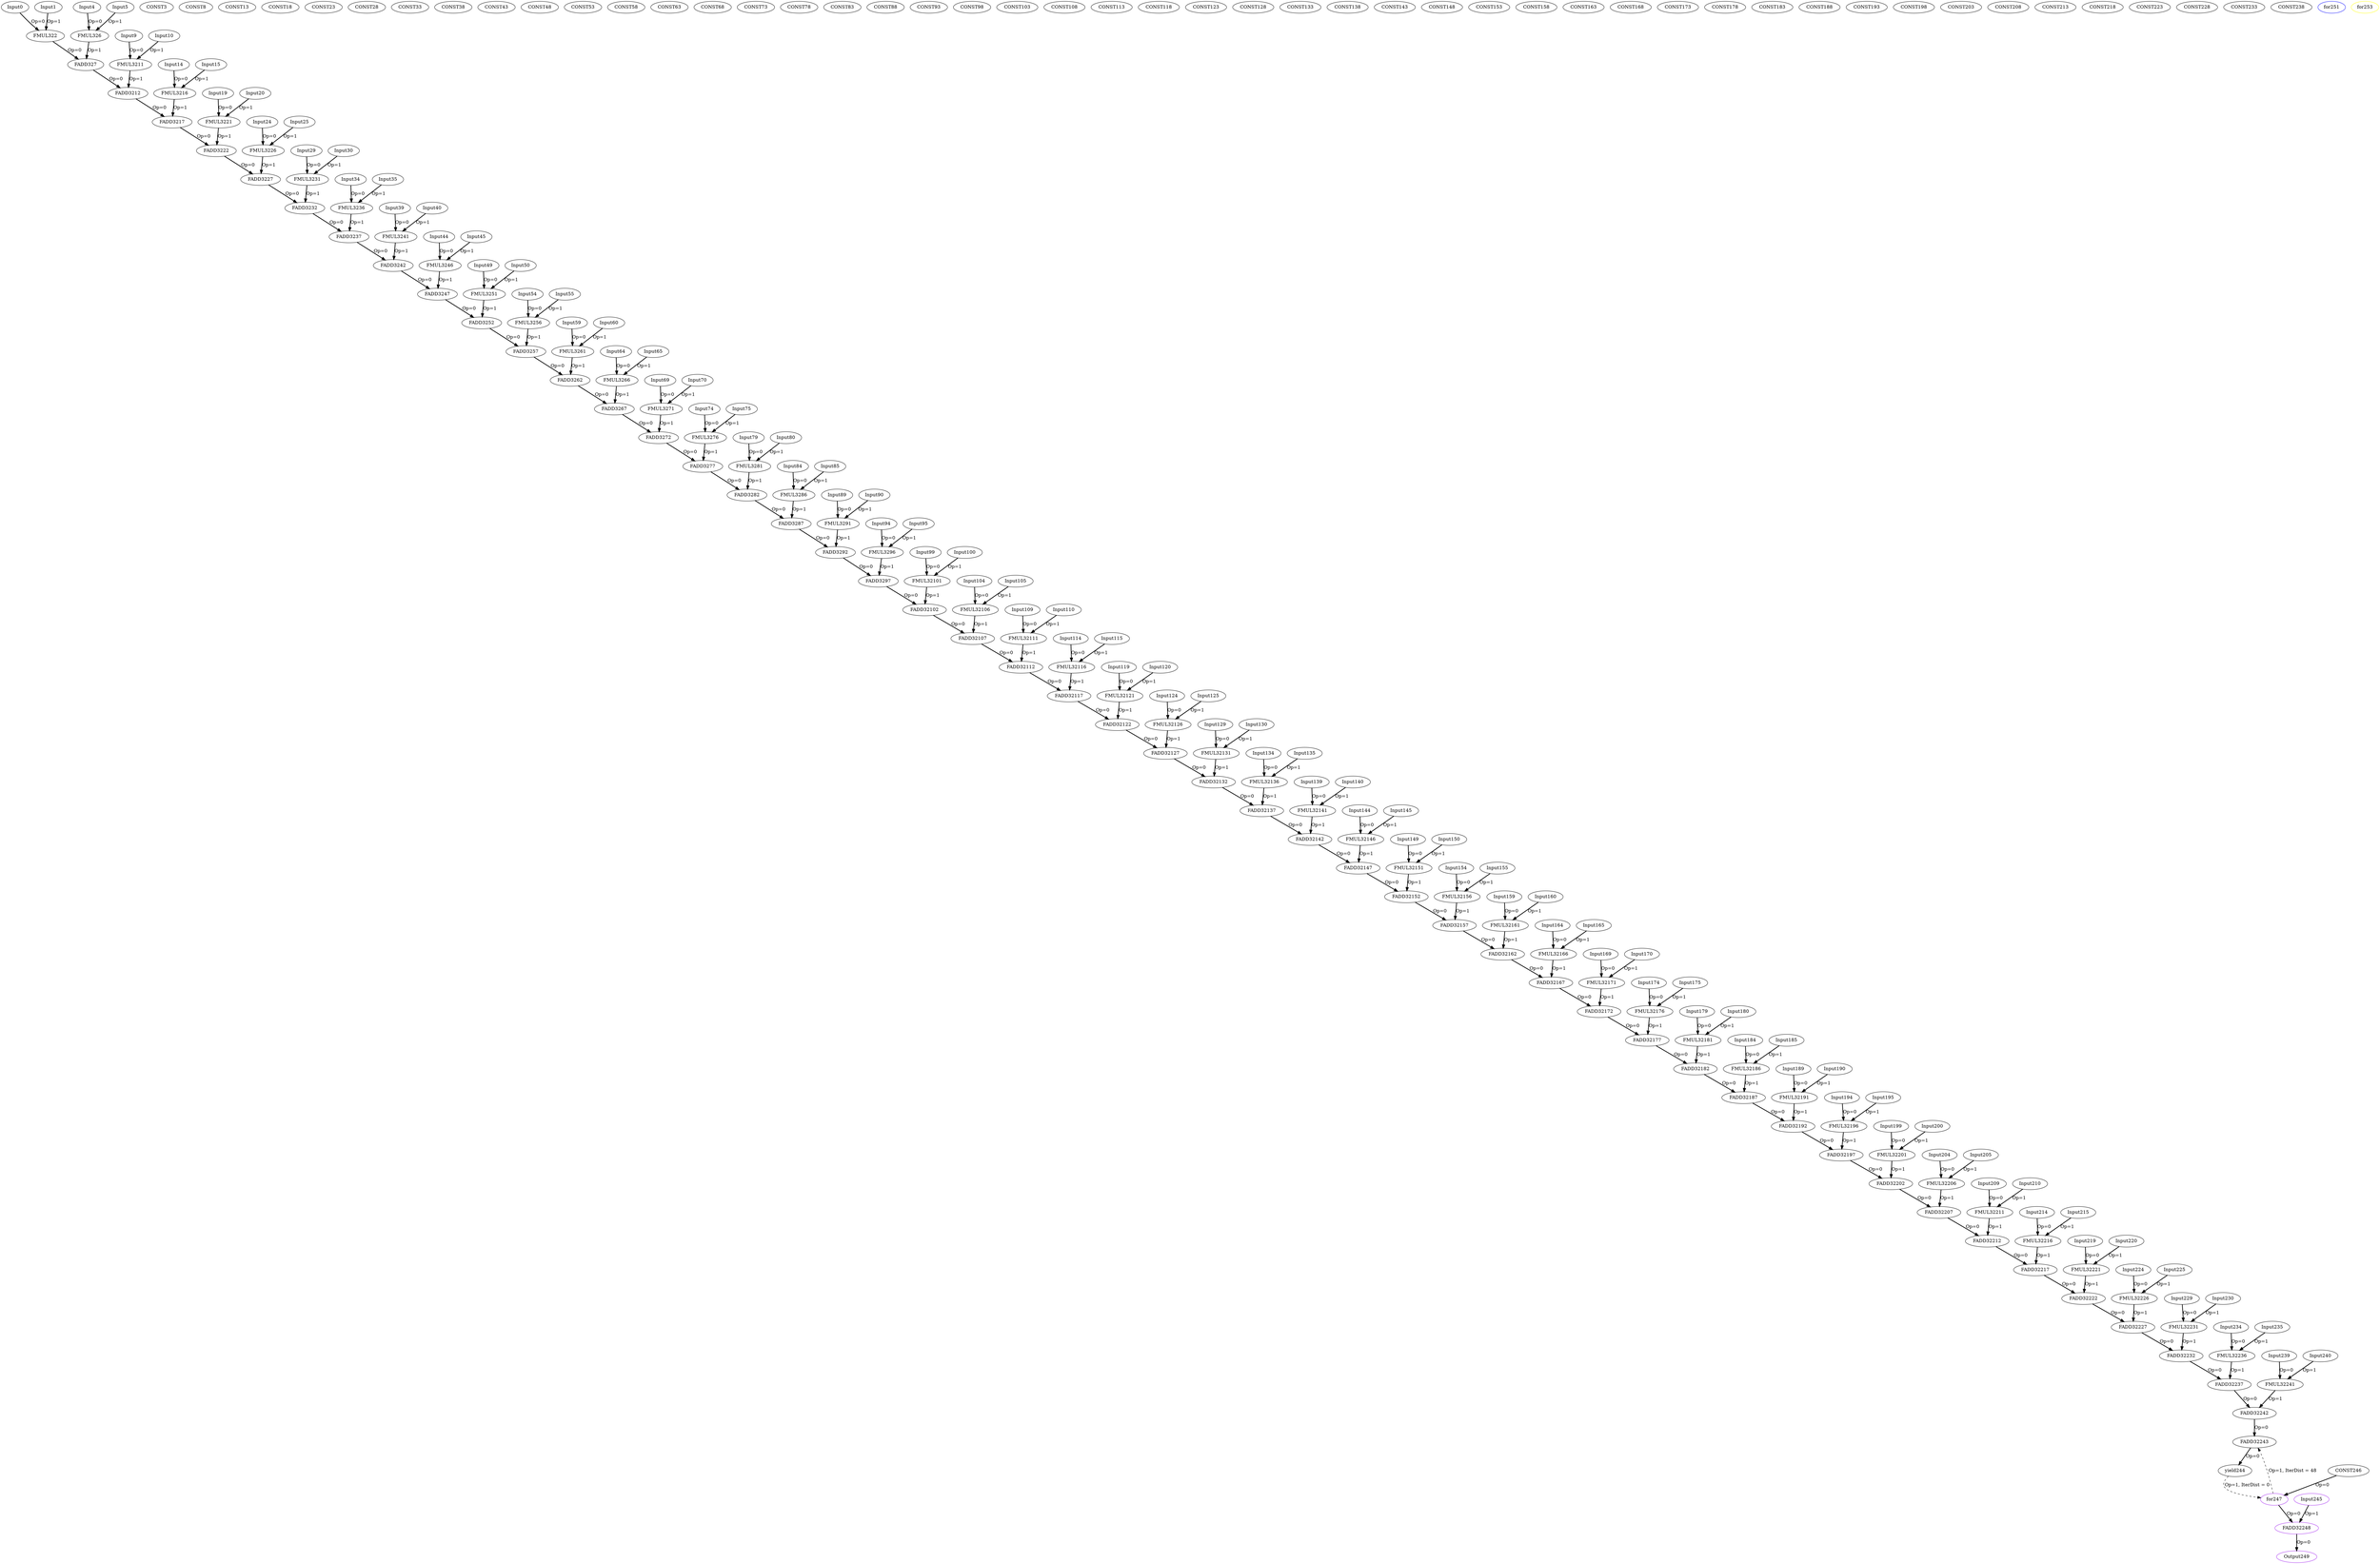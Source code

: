 Digraph G {
Input0[opcode = "Input", ref_name="conv2d_kernel_0_1", size="6144", offset="0,0", pattern="2048,3,-4092,58,-4068,2", color = black];
Input1[opcode = "Input", ref_name="conv2d_kernel_0_2", size="1176", offset="0,0", pattern="196,3,-392,58,-392,2", color = black];
FMUL322[opcode = "FMUL32", color = black];
CONST3[opcode = "CONST", color = black];
Input4[opcode = "Input", ref_name="conv2d_kernel_0_1", size="6144", offset="0,4", pattern="2048,3,-4092,58,-4068,2", color = black];
Input5[opcode = "Input", ref_name="conv2d_kernel_0_2", size="1176", offset="0,4", pattern="196,3,-392,58,-392,2", color = black];
FMUL326[opcode = "FMUL32", color = black];
FADD327[opcode = "FADD32", color = black];
CONST8[opcode = "CONST", color = black];
Input9[opcode = "Input", ref_name="conv2d_kernel_0_1", size="6144", offset="0,8", pattern="2048,3,-4092,58,-4068,2", color = black];
Input10[opcode = "Input", ref_name="conv2d_kernel_0_2", size="1176", offset="0,8", pattern="196,3,-392,58,-392,2", color = black];
FMUL3211[opcode = "FMUL32", color = black];
FADD3212[opcode = "FADD32", color = black];
CONST13[opcode = "CONST", color = black];
Input14[opcode = "Input", ref_name="conv2d_kernel_0_1", size="6144", offset="0,12", pattern="2048,3,-4092,58,-4068,2", color = black];
Input15[opcode = "Input", ref_name="conv2d_kernel_0_2", size="1176", offset="0,12", pattern="196,3,-392,58,-392,2", color = black];
FMUL3216[opcode = "FMUL32", color = black];
FADD3217[opcode = "FADD32", color = black];
CONST18[opcode = "CONST", color = black];
Input19[opcode = "Input", ref_name="conv2d_kernel_0_1", size="6144", offset="0,16", pattern="2048,3,-4092,58,-4068,2", color = black];
Input20[opcode = "Input", ref_name="conv2d_kernel_0_2", size="1176", offset="0,16", pattern="196,3,-392,58,-392,2", color = black];
FMUL3221[opcode = "FMUL32", color = black];
FADD3222[opcode = "FADD32", color = black];
CONST23[opcode = "CONST", color = black];
Input24[opcode = "Input", ref_name="conv2d_kernel_0_1", size="6144", offset="0,20", pattern="2048,3,-4092,58,-4068,2", color = black];
Input25[opcode = "Input", ref_name="conv2d_kernel_0_2", size="1176", offset="0,20", pattern="196,3,-392,58,-392,2", color = black];
FMUL3226[opcode = "FMUL32", color = black];
FADD3227[opcode = "FADD32", color = black];
CONST28[opcode = "CONST", color = black];
Input29[opcode = "Input", ref_name="conv2d_kernel_0_1", size="6144", offset="0,24", pattern="2048,3,-4092,58,-4068,2", color = black];
Input30[opcode = "Input", ref_name="conv2d_kernel_0_2", size="1176", offset="0,24", pattern="196,3,-392,58,-392,2", color = black];
FMUL3231[opcode = "FMUL32", color = black];
FADD3232[opcode = "FADD32", color = black];
CONST33[opcode = "CONST", color = black];
Input34[opcode = "Input", ref_name="conv2d_kernel_0_1", size="6144", offset="0,256", pattern="2048,3,-4092,58,-4068,2", color = black];
Input35[opcode = "Input", ref_name="conv2d_kernel_0_2", size="1176", offset="0,28", pattern="196,3,-392,58,-392,2", color = black];
FMUL3236[opcode = "FMUL32", color = black];
FADD3237[opcode = "FADD32", color = black];
CONST38[opcode = "CONST", color = black];
Input39[opcode = "Input", ref_name="conv2d_kernel_0_1", size="6144", offset="0,260", pattern="2048,3,-4092,58,-4068,2", color = black];
Input40[opcode = "Input", ref_name="conv2d_kernel_0_2", size="1176", offset="0,32", pattern="196,3,-392,58,-392,2", color = black];
FMUL3241[opcode = "FMUL32", color = black];
FADD3242[opcode = "FADD32", color = black];
CONST43[opcode = "CONST", color = black];
Input44[opcode = "Input", ref_name="conv2d_kernel_0_1", size="6144", offset="0,264", pattern="2048,3,-4092,58,-4068,2", color = black];
Input45[opcode = "Input", ref_name="conv2d_kernel_0_2", size="1176", offset="0,36", pattern="196,3,-392,58,-392,2", color = black];
FMUL3246[opcode = "FMUL32", color = black];
FADD3247[opcode = "FADD32", color = black];
CONST48[opcode = "CONST", color = black];
Input49[opcode = "Input", ref_name="conv2d_kernel_0_1", size="6144", offset="0,268", pattern="2048,3,-4092,58,-4068,2", color = black];
Input50[opcode = "Input", ref_name="conv2d_kernel_0_2", size="1176", offset="0,40", pattern="196,3,-392,58,-392,2", color = black];
FMUL3251[opcode = "FMUL32", color = black];
FADD3252[opcode = "FADD32", color = black];
CONST53[opcode = "CONST", color = black];
Input54[opcode = "Input", ref_name="conv2d_kernel_0_1", size="6144", offset="0,272", pattern="2048,3,-4092,58,-4068,2", color = black];
Input55[opcode = "Input", ref_name="conv2d_kernel_0_2", size="1176", offset="0,44", pattern="196,3,-392,58,-392,2", color = black];
FMUL3256[opcode = "FMUL32", color = black];
FADD3257[opcode = "FADD32", color = black];
CONST58[opcode = "CONST", color = black];
Input59[opcode = "Input", ref_name="conv2d_kernel_0_1", size="6144", offset="0,276", pattern="2048,3,-4092,58,-4068,2", color = black];
Input60[opcode = "Input", ref_name="conv2d_kernel_0_2", size="1176", offset="0,48", pattern="196,3,-392,58,-392,2", color = black];
FMUL3261[opcode = "FMUL32", color = black];
FADD3262[opcode = "FADD32", color = black];
CONST63[opcode = "CONST", color = black];
Input64[opcode = "Input", ref_name="conv2d_kernel_0_1", size="6144", offset="0,280", pattern="2048,3,-4092,58,-4068,2", color = black];
Input65[opcode = "Input", ref_name="conv2d_kernel_0_2", size="1176", offset="0,52", pattern="196,3,-392,58,-392,2", color = black];
FMUL3266[opcode = "FMUL32", color = black];
FADD3267[opcode = "FADD32", color = black];
CONST68[opcode = "CONST", color = black];
Input69[opcode = "Input", ref_name="conv2d_kernel_0_1", size="6144", offset="0,512", pattern="2048,3,-4092,58,-4068,2", color = black];
Input70[opcode = "Input", ref_name="conv2d_kernel_0_2", size="1176", offset="0,56", pattern="196,3,-392,58,-392,2", color = black];
FMUL3271[opcode = "FMUL32", color = black];
FADD3272[opcode = "FADD32", color = black];
CONST73[opcode = "CONST", color = black];
Input74[opcode = "Input", ref_name="conv2d_kernel_0_1", size="6144", offset="0,516", pattern="2048,3,-4092,58,-4068,2", color = black];
Input75[opcode = "Input", ref_name="conv2d_kernel_0_2", size="1176", offset="0,60", pattern="196,3,-392,58,-392,2", color = black];
FMUL3276[opcode = "FMUL32", color = black];
FADD3277[opcode = "FADD32", color = black];
CONST78[opcode = "CONST", color = black];
Input79[opcode = "Input", ref_name="conv2d_kernel_0_1", size="6144", offset="0,520", pattern="2048,3,-4092,58,-4068,2", color = black];
Input80[opcode = "Input", ref_name="conv2d_kernel_0_2", size="1176", offset="0,64", pattern="196,3,-392,58,-392,2", color = black];
FMUL3281[opcode = "FMUL32", color = black];
FADD3282[opcode = "FADD32", color = black];
CONST83[opcode = "CONST", color = black];
Input84[opcode = "Input", ref_name="conv2d_kernel_0_1", size="6144", offset="0,524", pattern="2048,3,-4092,58,-4068,2", color = black];
Input85[opcode = "Input", ref_name="conv2d_kernel_0_2", size="1176", offset="0,68", pattern="196,3,-392,58,-392,2", color = black];
FMUL3286[opcode = "FMUL32", color = black];
FADD3287[opcode = "FADD32", color = black];
CONST88[opcode = "CONST", color = black];
Input89[opcode = "Input", ref_name="conv2d_kernel_0_1", size="6144", offset="0,528", pattern="2048,3,-4092,58,-4068,2", color = black];
Input90[opcode = "Input", ref_name="conv2d_kernel_0_2", size="1176", offset="0,72", pattern="196,3,-392,58,-392,2", color = black];
FMUL3291[opcode = "FMUL32", color = black];
FADD3292[opcode = "FADD32", color = black];
CONST93[opcode = "CONST", color = black];
Input94[opcode = "Input", ref_name="conv2d_kernel_0_1", size="6144", offset="0,532", pattern="2048,3,-4092,58,-4068,2", color = black];
Input95[opcode = "Input", ref_name="conv2d_kernel_0_2", size="1176", offset="0,76", pattern="196,3,-392,58,-392,2", color = black];
FMUL3296[opcode = "FMUL32", color = black];
FADD3297[opcode = "FADD32", color = black];
CONST98[opcode = "CONST", color = black];
Input99[opcode = "Input", ref_name="conv2d_kernel_0_1", size="6144", offset="0,536", pattern="2048,3,-4092,58,-4068,2", color = black];
Input100[opcode = "Input", ref_name="conv2d_kernel_0_2", size="1176", offset="0,80", pattern="196,3,-392,58,-392,2", color = black];
FMUL32101[opcode = "FMUL32", color = black];
FADD32102[opcode = "FADD32", color = black];
CONST103[opcode = "CONST", color = black];
Input104[opcode = "Input", ref_name="conv2d_kernel_0_1", size="6144", offset="0,768", pattern="2048,3,-4092,58,-4068,2", color = black];
Input105[opcode = "Input", ref_name="conv2d_kernel_0_2", size="1176", offset="0,84", pattern="196,3,-392,58,-392,2", color = black];
FMUL32106[opcode = "FMUL32", color = black];
FADD32107[opcode = "FADD32", color = black];
CONST108[opcode = "CONST", color = black];
Input109[opcode = "Input", ref_name="conv2d_kernel_0_1", size="6144", offset="0,772", pattern="2048,3,-4092,58,-4068,2", color = black];
Input110[opcode = "Input", ref_name="conv2d_kernel_0_2", size="1176", offset="0,88", pattern="196,3,-392,58,-392,2", color = black];
FMUL32111[opcode = "FMUL32", color = black];
FADD32112[opcode = "FADD32", color = black];
CONST113[opcode = "CONST", color = black];
Input114[opcode = "Input", ref_name="conv2d_kernel_0_1", size="6144", offset="0,776", pattern="2048,3,-4092,58,-4068,2", color = black];
Input115[opcode = "Input", ref_name="conv2d_kernel_0_2", size="1176", offset="0,92", pattern="196,3,-392,58,-392,2", color = black];
FMUL32116[opcode = "FMUL32", color = black];
FADD32117[opcode = "FADD32", color = black];
CONST118[opcode = "CONST", color = black];
Input119[opcode = "Input", ref_name="conv2d_kernel_0_1", size="6144", offset="0,780", pattern="2048,3,-4092,58,-4068,2", color = black];
Input120[opcode = "Input", ref_name="conv2d_kernel_0_2", size="1176", offset="0,96", pattern="196,3,-392,58,-392,2", color = black];
FMUL32121[opcode = "FMUL32", color = black];
FADD32122[opcode = "FADD32", color = black];
CONST123[opcode = "CONST", color = black];
Input124[opcode = "Input", ref_name="conv2d_kernel_0_1", size="6144", offset="0,784", pattern="2048,3,-4092,58,-4068,2", color = black];
Input125[opcode = "Input", ref_name="conv2d_kernel_0_2", size="1176", offset="0,100", pattern="196,3,-392,58,-392,2", color = black];
FMUL32126[opcode = "FMUL32", color = black];
FADD32127[opcode = "FADD32", color = black];
CONST128[opcode = "CONST", color = black];
Input129[opcode = "Input", ref_name="conv2d_kernel_0_1", size="6144", offset="0,788", pattern="2048,3,-4092,58,-4068,2", color = black];
Input130[opcode = "Input", ref_name="conv2d_kernel_0_2", size="1176", offset="0,104", pattern="196,3,-392,58,-392,2", color = black];
FMUL32131[opcode = "FMUL32", color = black];
FADD32132[opcode = "FADD32", color = black];
CONST133[opcode = "CONST", color = black];
Input134[opcode = "Input", ref_name="conv2d_kernel_0_1", size="6144", offset="0,792", pattern="2048,3,-4092,58,-4068,2", color = black];
Input135[opcode = "Input", ref_name="conv2d_kernel_0_2", size="1176", offset="0,108", pattern="196,3,-392,58,-392,2", color = black];
FMUL32136[opcode = "FMUL32", color = black];
FADD32137[opcode = "FADD32", color = black];
CONST138[opcode = "CONST", color = black];
Input139[opcode = "Input", ref_name="conv2d_kernel_0_1", size="6144", offset="0,1024", pattern="2048,3,-4092,58,-4068,2", color = black];
Input140[opcode = "Input", ref_name="conv2d_kernel_0_2", size="1176", offset="0,112", pattern="196,3,-392,58,-392,2", color = black];
FMUL32141[opcode = "FMUL32", color = black];
FADD32142[opcode = "FADD32", color = black];
CONST143[opcode = "CONST", color = black];
Input144[opcode = "Input", ref_name="conv2d_kernel_0_1", size="6144", offset="0,1028", pattern="2048,3,-4092,58,-4068,2", color = black];
Input145[opcode = "Input", ref_name="conv2d_kernel_0_2", size="1176", offset="0,116", pattern="196,3,-392,58,-392,2", color = black];
FMUL32146[opcode = "FMUL32", color = black];
FADD32147[opcode = "FADD32", color = black];
CONST148[opcode = "CONST", color = black];
Input149[opcode = "Input", ref_name="conv2d_kernel_0_1", size="6144", offset="0,1032", pattern="2048,3,-4092,58,-4068,2", color = black];
Input150[opcode = "Input", ref_name="conv2d_kernel_0_2", size="1176", offset="0,120", pattern="196,3,-392,58,-392,2", color = black];
FMUL32151[opcode = "FMUL32", color = black];
FADD32152[opcode = "FADD32", color = black];
CONST153[opcode = "CONST", color = black];
Input154[opcode = "Input", ref_name="conv2d_kernel_0_1", size="6144", offset="0,1036", pattern="2048,3,-4092,58,-4068,2", color = black];
Input155[opcode = "Input", ref_name="conv2d_kernel_0_2", size="1176", offset="0,124", pattern="196,3,-392,58,-392,2", color = black];
FMUL32156[opcode = "FMUL32", color = black];
FADD32157[opcode = "FADD32", color = black];
CONST158[opcode = "CONST", color = black];
Input159[opcode = "Input", ref_name="conv2d_kernel_0_1", size="6144", offset="0,1040", pattern="2048,3,-4092,58,-4068,2", color = black];
Input160[opcode = "Input", ref_name="conv2d_kernel_0_2", size="1176", offset="0,128", pattern="196,3,-392,58,-392,2", color = black];
FMUL32161[opcode = "FMUL32", color = black];
FADD32162[opcode = "FADD32", color = black];
CONST163[opcode = "CONST", color = black];
Input164[opcode = "Input", ref_name="conv2d_kernel_0_1", size="6144", offset="0,1044", pattern="2048,3,-4092,58,-4068,2", color = black];
Input165[opcode = "Input", ref_name="conv2d_kernel_0_2", size="1176", offset="0,132", pattern="196,3,-392,58,-392,2", color = black];
FMUL32166[opcode = "FMUL32", color = black];
FADD32167[opcode = "FADD32", color = black];
CONST168[opcode = "CONST", color = black];
Input169[opcode = "Input", ref_name="conv2d_kernel_0_1", size="6144", offset="0,1048", pattern="2048,3,-4092,58,-4068,2", color = black];
Input170[opcode = "Input", ref_name="conv2d_kernel_0_2", size="1176", offset="0,136", pattern="196,3,-392,58,-392,2", color = black];
FMUL32171[opcode = "FMUL32", color = black];
FADD32172[opcode = "FADD32", color = black];
CONST173[opcode = "CONST", color = black];
Input174[opcode = "Input", ref_name="conv2d_kernel_0_1", size="6144", offset="0,1280", pattern="2048,3,-4092,58,-4068,2", color = black];
Input175[opcode = "Input", ref_name="conv2d_kernel_0_2", size="1176", offset="0,140", pattern="196,3,-392,58,-392,2", color = black];
FMUL32176[opcode = "FMUL32", color = black];
FADD32177[opcode = "FADD32", color = black];
CONST178[opcode = "CONST", color = black];
Input179[opcode = "Input", ref_name="conv2d_kernel_0_1", size="6144", offset="0,1284", pattern="2048,3,-4092,58,-4068,2", color = black];
Input180[opcode = "Input", ref_name="conv2d_kernel_0_2", size="1176", offset="0,144", pattern="196,3,-392,58,-392,2", color = black];
FMUL32181[opcode = "FMUL32", color = black];
FADD32182[opcode = "FADD32", color = black];
CONST183[opcode = "CONST", color = black];
Input184[opcode = "Input", ref_name="conv2d_kernel_0_1", size="6144", offset="0,1288", pattern="2048,3,-4092,58,-4068,2", color = black];
Input185[opcode = "Input", ref_name="conv2d_kernel_0_2", size="1176", offset="0,148", pattern="196,3,-392,58,-392,2", color = black];
FMUL32186[opcode = "FMUL32", color = black];
FADD32187[opcode = "FADD32", color = black];
CONST188[opcode = "CONST", color = black];
Input189[opcode = "Input", ref_name="conv2d_kernel_0_1", size="6144", offset="0,1292", pattern="2048,3,-4092,58,-4068,2", color = black];
Input190[opcode = "Input", ref_name="conv2d_kernel_0_2", size="1176", offset="0,152", pattern="196,3,-392,58,-392,2", color = black];
FMUL32191[opcode = "FMUL32", color = black];
FADD32192[opcode = "FADD32", color = black];
CONST193[opcode = "CONST", color = black];
Input194[opcode = "Input", ref_name="conv2d_kernel_0_1", size="6144", offset="0,1296", pattern="2048,3,-4092,58,-4068,2", color = black];
Input195[opcode = "Input", ref_name="conv2d_kernel_0_2", size="1176", offset="0,156", pattern="196,3,-392,58,-392,2", color = black];
FMUL32196[opcode = "FMUL32", color = black];
FADD32197[opcode = "FADD32", color = black];
CONST198[opcode = "CONST", color = black];
Input199[opcode = "Input", ref_name="conv2d_kernel_0_1", size="6144", offset="0,1300", pattern="2048,3,-4092,58,-4068,2", color = black];
Input200[opcode = "Input", ref_name="conv2d_kernel_0_2", size="1176", offset="0,160", pattern="196,3,-392,58,-392,2", color = black];
FMUL32201[opcode = "FMUL32", color = black];
FADD32202[opcode = "FADD32", color = black];
CONST203[opcode = "CONST", color = black];
Input204[opcode = "Input", ref_name="conv2d_kernel_0_1", size="6144", offset="0,1304", pattern="2048,3,-4092,58,-4068,2", color = black];
Input205[opcode = "Input", ref_name="conv2d_kernel_0_2", size="1176", offset="0,164", pattern="196,3,-392,58,-392,2", color = black];
FMUL32206[opcode = "FMUL32", color = black];
FADD32207[opcode = "FADD32", color = black];
CONST208[opcode = "CONST", color = black];
Input209[opcode = "Input", ref_name="conv2d_kernel_0_1", size="6144", offset="0,1536", pattern="2048,3,-4092,58,-4068,2", color = black];
Input210[opcode = "Input", ref_name="conv2d_kernel_0_2", size="1176", offset="0,168", pattern="196,3,-392,58,-392,2", color = black];
FMUL32211[opcode = "FMUL32", color = black];
FADD32212[opcode = "FADD32", color = black];
CONST213[opcode = "CONST", color = black];
Input214[opcode = "Input", ref_name="conv2d_kernel_0_1", size="6144", offset="0,1540", pattern="2048,3,-4092,58,-4068,2", color = black];
Input215[opcode = "Input", ref_name="conv2d_kernel_0_2", size="1176", offset="0,172", pattern="196,3,-392,58,-392,2", color = black];
FMUL32216[opcode = "FMUL32", color = black];
FADD32217[opcode = "FADD32", color = black];
CONST218[opcode = "CONST", color = black];
Input219[opcode = "Input", ref_name="conv2d_kernel_0_1", size="6144", offset="0,1544", pattern="2048,3,-4092,58,-4068,2", color = black];
Input220[opcode = "Input", ref_name="conv2d_kernel_0_2", size="1176", offset="0,176", pattern="196,3,-392,58,-392,2", color = black];
FMUL32221[opcode = "FMUL32", color = black];
FADD32222[opcode = "FADD32", color = black];
CONST223[opcode = "CONST", color = black];
Input224[opcode = "Input", ref_name="conv2d_kernel_0_1", size="6144", offset="0,1548", pattern="2048,3,-4092,58,-4068,2", color = black];
Input225[opcode = "Input", ref_name="conv2d_kernel_0_2", size="1176", offset="0,180", pattern="196,3,-392,58,-392,2", color = black];
FMUL32226[opcode = "FMUL32", color = black];
FADD32227[opcode = "FADD32", color = black];
CONST228[opcode = "CONST", color = black];
Input229[opcode = "Input", ref_name="conv2d_kernel_0_1", size="6144", offset="0,1552", pattern="2048,3,-4092,58,-4068,2", color = black];
Input230[opcode = "Input", ref_name="conv2d_kernel_0_2", size="1176", offset="0,184", pattern="196,3,-392,58,-392,2", color = black];
FMUL32231[opcode = "FMUL32", color = black];
FADD32232[opcode = "FADD32", color = black];
CONST233[opcode = "CONST", color = black];
Input234[opcode = "Input", ref_name="conv2d_kernel_0_1", size="6144", offset="0,1556", pattern="2048,3,-4092,58,-4068,2", color = black];
Input235[opcode = "Input", ref_name="conv2d_kernel_0_2", size="1176", offset="0,188", pattern="196,3,-392,58,-392,2", color = black];
FMUL32236[opcode = "FMUL32", color = black];
FADD32237[opcode = "FADD32", color = black];
CONST238[opcode = "CONST", color = black];
Input239[opcode = "Input", ref_name="conv2d_kernel_0_1", size="6144", offset="0,1560", pattern="2048,3,-4092,58,-4068,2", color = black];
Input240[opcode = "Input", ref_name="conv2d_kernel_0_2", size="1176", offset="0,192", pattern="196,3,-392,58,-392,2", color = black];
FMUL32241[opcode = "FMUL32", color = black];
FADD32242[opcode = "FADD32", color = black];
FADD32243[opcode = "FADD32", color = black];
yield244[opcode = "yield", color = black];
Input245[opcode = "Input", ref_name="conv2d_kernel_0_0", size="464", offset="0,0", pattern="0,3,4,58,4,2", color = purple];
CONST246[opcode = "CONST", value="0x00000000", color = black];
for247[opcode = "for", color = purple];
FADD32248[opcode = "FADD32", color = purple];
Output249[opcode = "Output", ref_name="conv2d_kernel_0_3", size="464", offset="0,0", pattern="0,3,4,58,4,2", color = purple];
for251[opcode = "for", color = blue];
for253[opcode = "for", color = yellow];
Input0 -> FMUL322[color = black, style = bold, operand = 0, label = "Op=0"];
Input1 -> FMUL322[color = black, style = bold, operand = 1, label = "Op=1"];
Input4 -> FMUL326[color = black, style = bold, operand = 0, label = "Op=0"];
Input5 -> FMUL326[color = black, style = bold, operand = 1, label = "Op=1"];
FMUL322 -> FADD327[color = black, style = bold, operand = 0, label = "Op=0"];
FMUL326 -> FADD327[color = black, style = bold, operand = 1, label = "Op=1"];
Input9 -> FMUL3211[color = black, style = bold, operand = 0, label = "Op=0"];
Input10 -> FMUL3211[color = black, style = bold, operand = 1, label = "Op=1"];
FADD327 -> FADD3212[color = black, style = bold, operand = 0, label = "Op=0"];
FMUL3211 -> FADD3212[color = black, style = bold, operand = 1, label = "Op=1"];
Input14 -> FMUL3216[color = black, style = bold, operand = 0, label = "Op=0"];
Input15 -> FMUL3216[color = black, style = bold, operand = 1, label = "Op=1"];
FADD3212 -> FADD3217[color = black, style = bold, operand = 0, label = "Op=0"];
FMUL3216 -> FADD3217[color = black, style = bold, operand = 1, label = "Op=1"];
Input19 -> FMUL3221[color = black, style = bold, operand = 0, label = "Op=0"];
Input20 -> FMUL3221[color = black, style = bold, operand = 1, label = "Op=1"];
FADD3217 -> FADD3222[color = black, style = bold, operand = 0, label = "Op=0"];
FMUL3221 -> FADD3222[color = black, style = bold, operand = 1, label = "Op=1"];
Input24 -> FMUL3226[color = black, style = bold, operand = 0, label = "Op=0"];
Input25 -> FMUL3226[color = black, style = bold, operand = 1, label = "Op=1"];
FADD3222 -> FADD3227[color = black, style = bold, operand = 0, label = "Op=0"];
FMUL3226 -> FADD3227[color = black, style = bold, operand = 1, label = "Op=1"];
Input29 -> FMUL3231[color = black, style = bold, operand = 0, label = "Op=0"];
Input30 -> FMUL3231[color = black, style = bold, operand = 1, label = "Op=1"];
FADD3227 -> FADD3232[color = black, style = bold, operand = 0, label = "Op=0"];
FMUL3231 -> FADD3232[color = black, style = bold, operand = 1, label = "Op=1"];
Input34 -> FMUL3236[color = black, style = bold, operand = 0, label = "Op=0"];
Input35 -> FMUL3236[color = black, style = bold, operand = 1, label = "Op=1"];
FADD3232 -> FADD3237[color = black, style = bold, operand = 0, label = "Op=0"];
FMUL3236 -> FADD3237[color = black, style = bold, operand = 1, label = "Op=1"];
Input39 -> FMUL3241[color = black, style = bold, operand = 0, label = "Op=0"];
Input40 -> FMUL3241[color = black, style = bold, operand = 1, label = "Op=1"];
FADD3237 -> FADD3242[color = black, style = bold, operand = 0, label = "Op=0"];
FMUL3241 -> FADD3242[color = black, style = bold, operand = 1, label = "Op=1"];
Input44 -> FMUL3246[color = black, style = bold, operand = 0, label = "Op=0"];
Input45 -> FMUL3246[color = black, style = bold, operand = 1, label = "Op=1"];
FADD3242 -> FADD3247[color = black, style = bold, operand = 0, label = "Op=0"];
FMUL3246 -> FADD3247[color = black, style = bold, operand = 1, label = "Op=1"];
Input49 -> FMUL3251[color = black, style = bold, operand = 0, label = "Op=0"];
Input50 -> FMUL3251[color = black, style = bold, operand = 1, label = "Op=1"];
FADD3247 -> FADD3252[color = black, style = bold, operand = 0, label = "Op=0"];
FMUL3251 -> FADD3252[color = black, style = bold, operand = 1, label = "Op=1"];
Input54 -> FMUL3256[color = black, style = bold, operand = 0, label = "Op=0"];
Input55 -> FMUL3256[color = black, style = bold, operand = 1, label = "Op=1"];
FADD3252 -> FADD3257[color = black, style = bold, operand = 0, label = "Op=0"];
FMUL3256 -> FADD3257[color = black, style = bold, operand = 1, label = "Op=1"];
Input59 -> FMUL3261[color = black, style = bold, operand = 0, label = "Op=0"];
Input60 -> FMUL3261[color = black, style = bold, operand = 1, label = "Op=1"];
FADD3257 -> FADD3262[color = black, style = bold, operand = 0, label = "Op=0"];
FMUL3261 -> FADD3262[color = black, style = bold, operand = 1, label = "Op=1"];
Input64 -> FMUL3266[color = black, style = bold, operand = 0, label = "Op=0"];
Input65 -> FMUL3266[color = black, style = bold, operand = 1, label = "Op=1"];
FADD3262 -> FADD3267[color = black, style = bold, operand = 0, label = "Op=0"];
FMUL3266 -> FADD3267[color = black, style = bold, operand = 1, label = "Op=1"];
Input69 -> FMUL3271[color = black, style = bold, operand = 0, label = "Op=0"];
Input70 -> FMUL3271[color = black, style = bold, operand = 1, label = "Op=1"];
FADD3267 -> FADD3272[color = black, style = bold, operand = 0, label = "Op=0"];
FMUL3271 -> FADD3272[color = black, style = bold, operand = 1, label = "Op=1"];
Input74 -> FMUL3276[color = black, style = bold, operand = 0, label = "Op=0"];
Input75 -> FMUL3276[color = black, style = bold, operand = 1, label = "Op=1"];
FADD3272 -> FADD3277[color = black, style = bold, operand = 0, label = "Op=0"];
FMUL3276 -> FADD3277[color = black, style = bold, operand = 1, label = "Op=1"];
Input79 -> FMUL3281[color = black, style = bold, operand = 0, label = "Op=0"];
Input80 -> FMUL3281[color = black, style = bold, operand = 1, label = "Op=1"];
FADD3277 -> FADD3282[color = black, style = bold, operand = 0, label = "Op=0"];
FMUL3281 -> FADD3282[color = black, style = bold, operand = 1, label = "Op=1"];
Input84 -> FMUL3286[color = black, style = bold, operand = 0, label = "Op=0"];
Input85 -> FMUL3286[color = black, style = bold, operand = 1, label = "Op=1"];
FADD3282 -> FADD3287[color = black, style = bold, operand = 0, label = "Op=0"];
FMUL3286 -> FADD3287[color = black, style = bold, operand = 1, label = "Op=1"];
Input89 -> FMUL3291[color = black, style = bold, operand = 0, label = "Op=0"];
Input90 -> FMUL3291[color = black, style = bold, operand = 1, label = "Op=1"];
FADD3287 -> FADD3292[color = black, style = bold, operand = 0, label = "Op=0"];
FMUL3291 -> FADD3292[color = black, style = bold, operand = 1, label = "Op=1"];
Input94 -> FMUL3296[color = black, style = bold, operand = 0, label = "Op=0"];
Input95 -> FMUL3296[color = black, style = bold, operand = 1, label = "Op=1"];
FADD3292 -> FADD3297[color = black, style = bold, operand = 0, label = "Op=0"];
FMUL3296 -> FADD3297[color = black, style = bold, operand = 1, label = "Op=1"];
Input99 -> FMUL32101[color = black, style = bold, operand = 0, label = "Op=0"];
Input100 -> FMUL32101[color = black, style = bold, operand = 1, label = "Op=1"];
FADD3297 -> FADD32102[color = black, style = bold, operand = 0, label = "Op=0"];
FMUL32101 -> FADD32102[color = black, style = bold, operand = 1, label = "Op=1"];
Input104 -> FMUL32106[color = black, style = bold, operand = 0, label = "Op=0"];
Input105 -> FMUL32106[color = black, style = bold, operand = 1, label = "Op=1"];
FADD32102 -> FADD32107[color = black, style = bold, operand = 0, label = "Op=0"];
FMUL32106 -> FADD32107[color = black, style = bold, operand = 1, label = "Op=1"];
Input109 -> FMUL32111[color = black, style = bold, operand = 0, label = "Op=0"];
Input110 -> FMUL32111[color = black, style = bold, operand = 1, label = "Op=1"];
FADD32107 -> FADD32112[color = black, style = bold, operand = 0, label = "Op=0"];
FMUL32111 -> FADD32112[color = black, style = bold, operand = 1, label = "Op=1"];
Input114 -> FMUL32116[color = black, style = bold, operand = 0, label = "Op=0"];
Input115 -> FMUL32116[color = black, style = bold, operand = 1, label = "Op=1"];
FADD32112 -> FADD32117[color = black, style = bold, operand = 0, label = "Op=0"];
FMUL32116 -> FADD32117[color = black, style = bold, operand = 1, label = "Op=1"];
Input119 -> FMUL32121[color = black, style = bold, operand = 0, label = "Op=0"];
Input120 -> FMUL32121[color = black, style = bold, operand = 1, label = "Op=1"];
FADD32117 -> FADD32122[color = black, style = bold, operand = 0, label = "Op=0"];
FMUL32121 -> FADD32122[color = black, style = bold, operand = 1, label = "Op=1"];
Input124 -> FMUL32126[color = black, style = bold, operand = 0, label = "Op=0"];
Input125 -> FMUL32126[color = black, style = bold, operand = 1, label = "Op=1"];
FADD32122 -> FADD32127[color = black, style = bold, operand = 0, label = "Op=0"];
FMUL32126 -> FADD32127[color = black, style = bold, operand = 1, label = "Op=1"];
Input129 -> FMUL32131[color = black, style = bold, operand = 0, label = "Op=0"];
Input130 -> FMUL32131[color = black, style = bold, operand = 1, label = "Op=1"];
FADD32127 -> FADD32132[color = black, style = bold, operand = 0, label = "Op=0"];
FMUL32131 -> FADD32132[color = black, style = bold, operand = 1, label = "Op=1"];
Input134 -> FMUL32136[color = black, style = bold, operand = 0, label = "Op=0"];
Input135 -> FMUL32136[color = black, style = bold, operand = 1, label = "Op=1"];
FADD32132 -> FADD32137[color = black, style = bold, operand = 0, label = "Op=0"];
FMUL32136 -> FADD32137[color = black, style = bold, operand = 1, label = "Op=1"];
Input139 -> FMUL32141[color = black, style = bold, operand = 0, label = "Op=0"];
Input140 -> FMUL32141[color = black, style = bold, operand = 1, label = "Op=1"];
FADD32137 -> FADD32142[color = black, style = bold, operand = 0, label = "Op=0"];
FMUL32141 -> FADD32142[color = black, style = bold, operand = 1, label = "Op=1"];
Input144 -> FMUL32146[color = black, style = bold, operand = 0, label = "Op=0"];
Input145 -> FMUL32146[color = black, style = bold, operand = 1, label = "Op=1"];
FADD32142 -> FADD32147[color = black, style = bold, operand = 0, label = "Op=0"];
FMUL32146 -> FADD32147[color = black, style = bold, operand = 1, label = "Op=1"];
Input149 -> FMUL32151[color = black, style = bold, operand = 0, label = "Op=0"];
Input150 -> FMUL32151[color = black, style = bold, operand = 1, label = "Op=1"];
FADD32147 -> FADD32152[color = black, style = bold, operand = 0, label = "Op=0"];
FMUL32151 -> FADD32152[color = black, style = bold, operand = 1, label = "Op=1"];
Input154 -> FMUL32156[color = black, style = bold, operand = 0, label = "Op=0"];
Input155 -> FMUL32156[color = black, style = bold, operand = 1, label = "Op=1"];
FADD32152 -> FADD32157[color = black, style = bold, operand = 0, label = "Op=0"];
FMUL32156 -> FADD32157[color = black, style = bold, operand = 1, label = "Op=1"];
Input159 -> FMUL32161[color = black, style = bold, operand = 0, label = "Op=0"];
Input160 -> FMUL32161[color = black, style = bold, operand = 1, label = "Op=1"];
FADD32157 -> FADD32162[color = black, style = bold, operand = 0, label = "Op=0"];
FMUL32161 -> FADD32162[color = black, style = bold, operand = 1, label = "Op=1"];
Input164 -> FMUL32166[color = black, style = bold, operand = 0, label = "Op=0"];
Input165 -> FMUL32166[color = black, style = bold, operand = 1, label = "Op=1"];
FADD32162 -> FADD32167[color = black, style = bold, operand = 0, label = "Op=0"];
FMUL32166 -> FADD32167[color = black, style = bold, operand = 1, label = "Op=1"];
Input169 -> FMUL32171[color = black, style = bold, operand = 0, label = "Op=0"];
Input170 -> FMUL32171[color = black, style = bold, operand = 1, label = "Op=1"];
FADD32167 -> FADD32172[color = black, style = bold, operand = 0, label = "Op=0"];
FMUL32171 -> FADD32172[color = black, style = bold, operand = 1, label = "Op=1"];
Input174 -> FMUL32176[color = black, style = bold, operand = 0, label = "Op=0"];
Input175 -> FMUL32176[color = black, style = bold, operand = 1, label = "Op=1"];
FADD32172 -> FADD32177[color = black, style = bold, operand = 0, label = "Op=0"];
FMUL32176 -> FADD32177[color = black, style = bold, operand = 1, label = "Op=1"];
Input179 -> FMUL32181[color = black, style = bold, operand = 0, label = "Op=0"];
Input180 -> FMUL32181[color = black, style = bold, operand = 1, label = "Op=1"];
FADD32177 -> FADD32182[color = black, style = bold, operand = 0, label = "Op=0"];
FMUL32181 -> FADD32182[color = black, style = bold, operand = 1, label = "Op=1"];
Input184 -> FMUL32186[color = black, style = bold, operand = 0, label = "Op=0"];
Input185 -> FMUL32186[color = black, style = bold, operand = 1, label = "Op=1"];
FADD32182 -> FADD32187[color = black, style = bold, operand = 0, label = "Op=0"];
FMUL32186 -> FADD32187[color = black, style = bold, operand = 1, label = "Op=1"];
Input189 -> FMUL32191[color = black, style = bold, operand = 0, label = "Op=0"];
Input190 -> FMUL32191[color = black, style = bold, operand = 1, label = "Op=1"];
FADD32187 -> FADD32192[color = black, style = bold, operand = 0, label = "Op=0"];
FMUL32191 -> FADD32192[color = black, style = bold, operand = 1, label = "Op=1"];
Input194 -> FMUL32196[color = black, style = bold, operand = 0, label = "Op=0"];
Input195 -> FMUL32196[color = black, style = bold, operand = 1, label = "Op=1"];
FADD32192 -> FADD32197[color = black, style = bold, operand = 0, label = "Op=0"];
FMUL32196 -> FADD32197[color = black, style = bold, operand = 1, label = "Op=1"];
Input199 -> FMUL32201[color = black, style = bold, operand = 0, label = "Op=0"];
Input200 -> FMUL32201[color = black, style = bold, operand = 1, label = "Op=1"];
FADD32197 -> FADD32202[color = black, style = bold, operand = 0, label = "Op=0"];
FMUL32201 -> FADD32202[color = black, style = bold, operand = 1, label = "Op=1"];
Input204 -> FMUL32206[color = black, style = bold, operand = 0, label = "Op=0"];
Input205 -> FMUL32206[color = black, style = bold, operand = 1, label = "Op=1"];
FADD32202 -> FADD32207[color = black, style = bold, operand = 0, label = "Op=0"];
FMUL32206 -> FADD32207[color = black, style = bold, operand = 1, label = "Op=1"];
Input209 -> FMUL32211[color = black, style = bold, operand = 0, label = "Op=0"];
Input210 -> FMUL32211[color = black, style = bold, operand = 1, label = "Op=1"];
FADD32207 -> FADD32212[color = black, style = bold, operand = 0, label = "Op=0"];
FMUL32211 -> FADD32212[color = black, style = bold, operand = 1, label = "Op=1"];
Input214 -> FMUL32216[color = black, style = bold, operand = 0, label = "Op=0"];
Input215 -> FMUL32216[color = black, style = bold, operand = 1, label = "Op=1"];
FADD32212 -> FADD32217[color = black, style = bold, operand = 0, label = "Op=0"];
FMUL32216 -> FADD32217[color = black, style = bold, operand = 1, label = "Op=1"];
Input219 -> FMUL32221[color = black, style = bold, operand = 0, label = "Op=0"];
Input220 -> FMUL32221[color = black, style = bold, operand = 1, label = "Op=1"];
FADD32217 -> FADD32222[color = black, style = bold, operand = 0, label = "Op=0"];
FMUL32221 -> FADD32222[color = black, style = bold, operand = 1, label = "Op=1"];
Input224 -> FMUL32226[color = black, style = bold, operand = 0, label = "Op=0"];
Input225 -> FMUL32226[color = black, style = bold, operand = 1, label = "Op=1"];
FADD32222 -> FADD32227[color = black, style = bold, operand = 0, label = "Op=0"];
FMUL32226 -> FADD32227[color = black, style = bold, operand = 1, label = "Op=1"];
Input229 -> FMUL32231[color = black, style = bold, operand = 0, label = "Op=0"];
Input230 -> FMUL32231[color = black, style = bold, operand = 1, label = "Op=1"];
FADD32227 -> FADD32232[color = black, style = bold, operand = 0, label = "Op=0"];
FMUL32231 -> FADD32232[color = black, style = bold, operand = 1, label = "Op=1"];
Input234 -> FMUL32236[color = black, style = bold, operand = 0, label = "Op=0"];
Input235 -> FMUL32236[color = black, style = bold, operand = 1, label = "Op=1"];
FADD32232 -> FADD32237[color = black, style = bold, operand = 0, label = "Op=0"];
FMUL32236 -> FADD32237[color = black, style = bold, operand = 1, label = "Op=1"];
Input239 -> FMUL32241[color = black, style = bold, operand = 0, label = "Op=0"];
Input240 -> FMUL32241[color = black, style = bold, operand = 1, label = "Op=1"];
FADD32237 -> FADD32242[color = black, style = bold, operand = 0, label = "Op=0"];
FMUL32241 -> FADD32242[color = black, style = bold, operand = 1, label = "Op=1"];
FADD32242 -> FADD32243[color = black, style = bold, operand = 0, label = "Op=0"];
for247 -> FADD32243[color = black, style = dashed, operand = 1, iterdist = 48, label = "Op=1, IterDist = 48"];
FADD32243 -> yield244[color = black, style = bold, operand = 0, label = "Op=0"];
CONST246 -> for247[color = black, style = bold, operand = 0, label = "Op=0"];
for247 -> FADD32248[color = black, style = bold, operand = 0, label = "Op=0"];
Input245 -> FADD32248[color = black, style = bold, operand = 1, label = "Op=1"];
FADD32248 -> Output249[color = black, style = bold, operand = 0, label = "Op=0"];
yield244 -> for247[color = black, style = dashed, operand = 1, iterdist = 0, label = "Op=1, IterDist = 0"];
}
